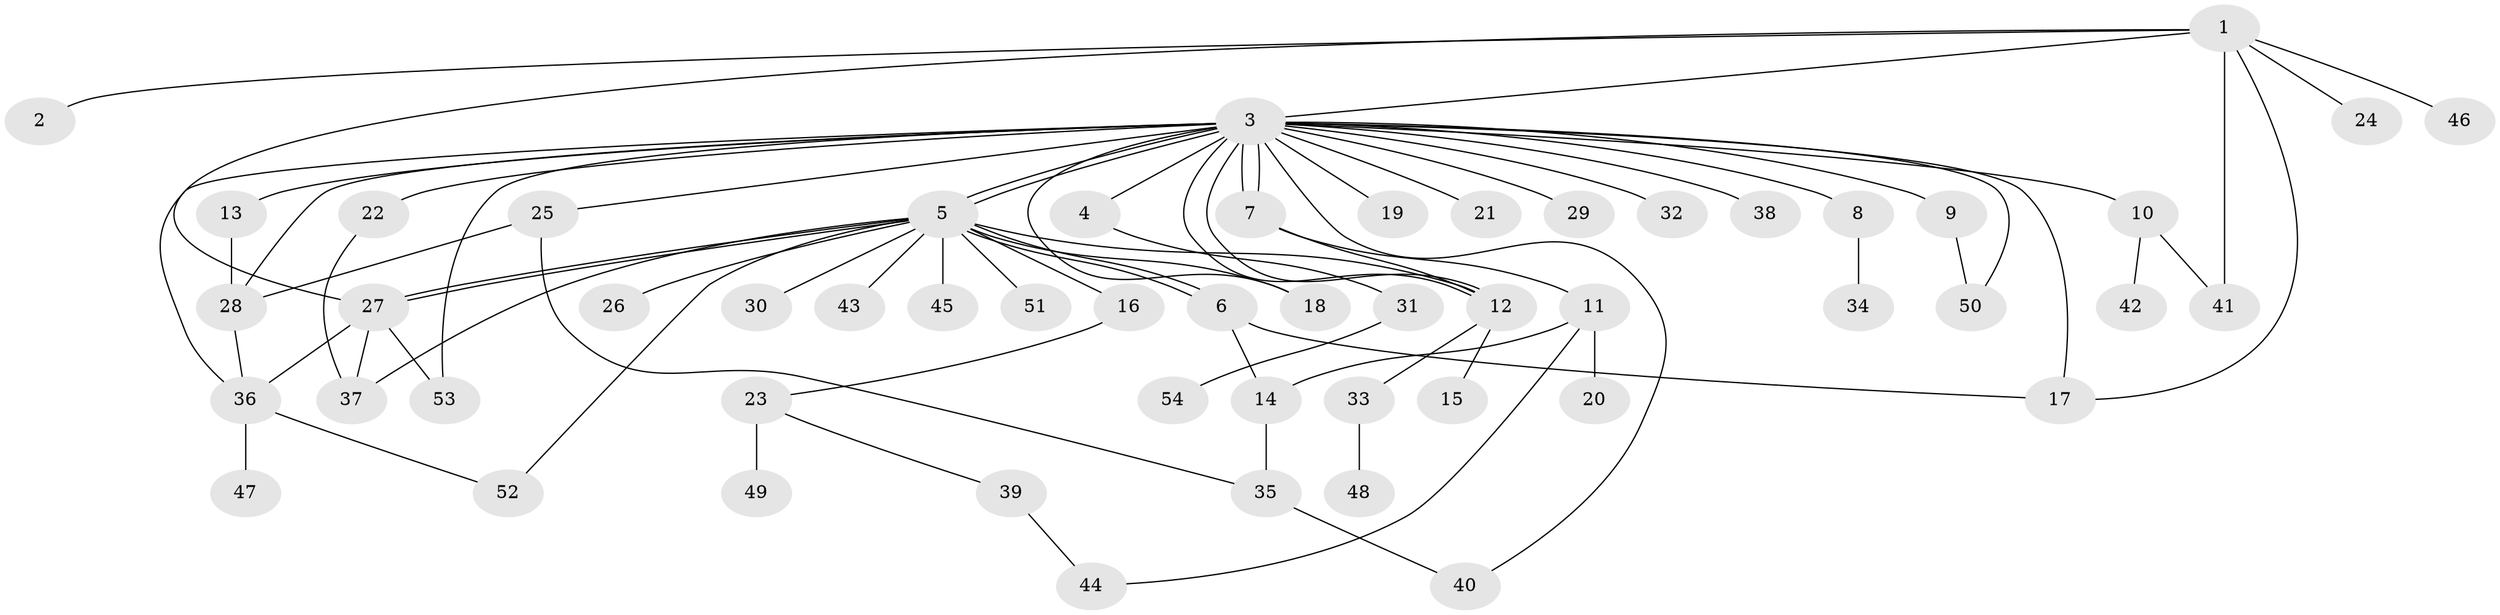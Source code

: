 // Generated by graph-tools (version 1.1) at 2025/49/03/09/25 03:49:55]
// undirected, 54 vertices, 78 edges
graph export_dot {
graph [start="1"]
  node [color=gray90,style=filled];
  1;
  2;
  3;
  4;
  5;
  6;
  7;
  8;
  9;
  10;
  11;
  12;
  13;
  14;
  15;
  16;
  17;
  18;
  19;
  20;
  21;
  22;
  23;
  24;
  25;
  26;
  27;
  28;
  29;
  30;
  31;
  32;
  33;
  34;
  35;
  36;
  37;
  38;
  39;
  40;
  41;
  42;
  43;
  44;
  45;
  46;
  47;
  48;
  49;
  50;
  51;
  52;
  53;
  54;
  1 -- 2;
  1 -- 3;
  1 -- 17;
  1 -- 24;
  1 -- 27;
  1 -- 41;
  1 -- 46;
  3 -- 4;
  3 -- 5;
  3 -- 5;
  3 -- 7;
  3 -- 7;
  3 -- 8;
  3 -- 9;
  3 -- 10;
  3 -- 12;
  3 -- 12;
  3 -- 13;
  3 -- 17;
  3 -- 18;
  3 -- 19;
  3 -- 21;
  3 -- 22;
  3 -- 25;
  3 -- 28;
  3 -- 29;
  3 -- 32;
  3 -- 36;
  3 -- 38;
  3 -- 40;
  3 -- 50;
  3 -- 53;
  4 -- 31;
  5 -- 6;
  5 -- 6;
  5 -- 12;
  5 -- 16;
  5 -- 18;
  5 -- 26;
  5 -- 27;
  5 -- 27;
  5 -- 30;
  5 -- 37;
  5 -- 43;
  5 -- 45;
  5 -- 51;
  5 -- 52;
  6 -- 14;
  6 -- 17;
  7 -- 11;
  7 -- 12;
  8 -- 34;
  9 -- 50;
  10 -- 41;
  10 -- 42;
  11 -- 14;
  11 -- 20;
  11 -- 44;
  12 -- 15;
  12 -- 33;
  13 -- 28;
  14 -- 35;
  16 -- 23;
  22 -- 37;
  23 -- 39;
  23 -- 49;
  25 -- 28;
  25 -- 35;
  27 -- 36;
  27 -- 37;
  27 -- 53;
  28 -- 36;
  31 -- 54;
  33 -- 48;
  35 -- 40;
  36 -- 47;
  36 -- 52;
  39 -- 44;
}
